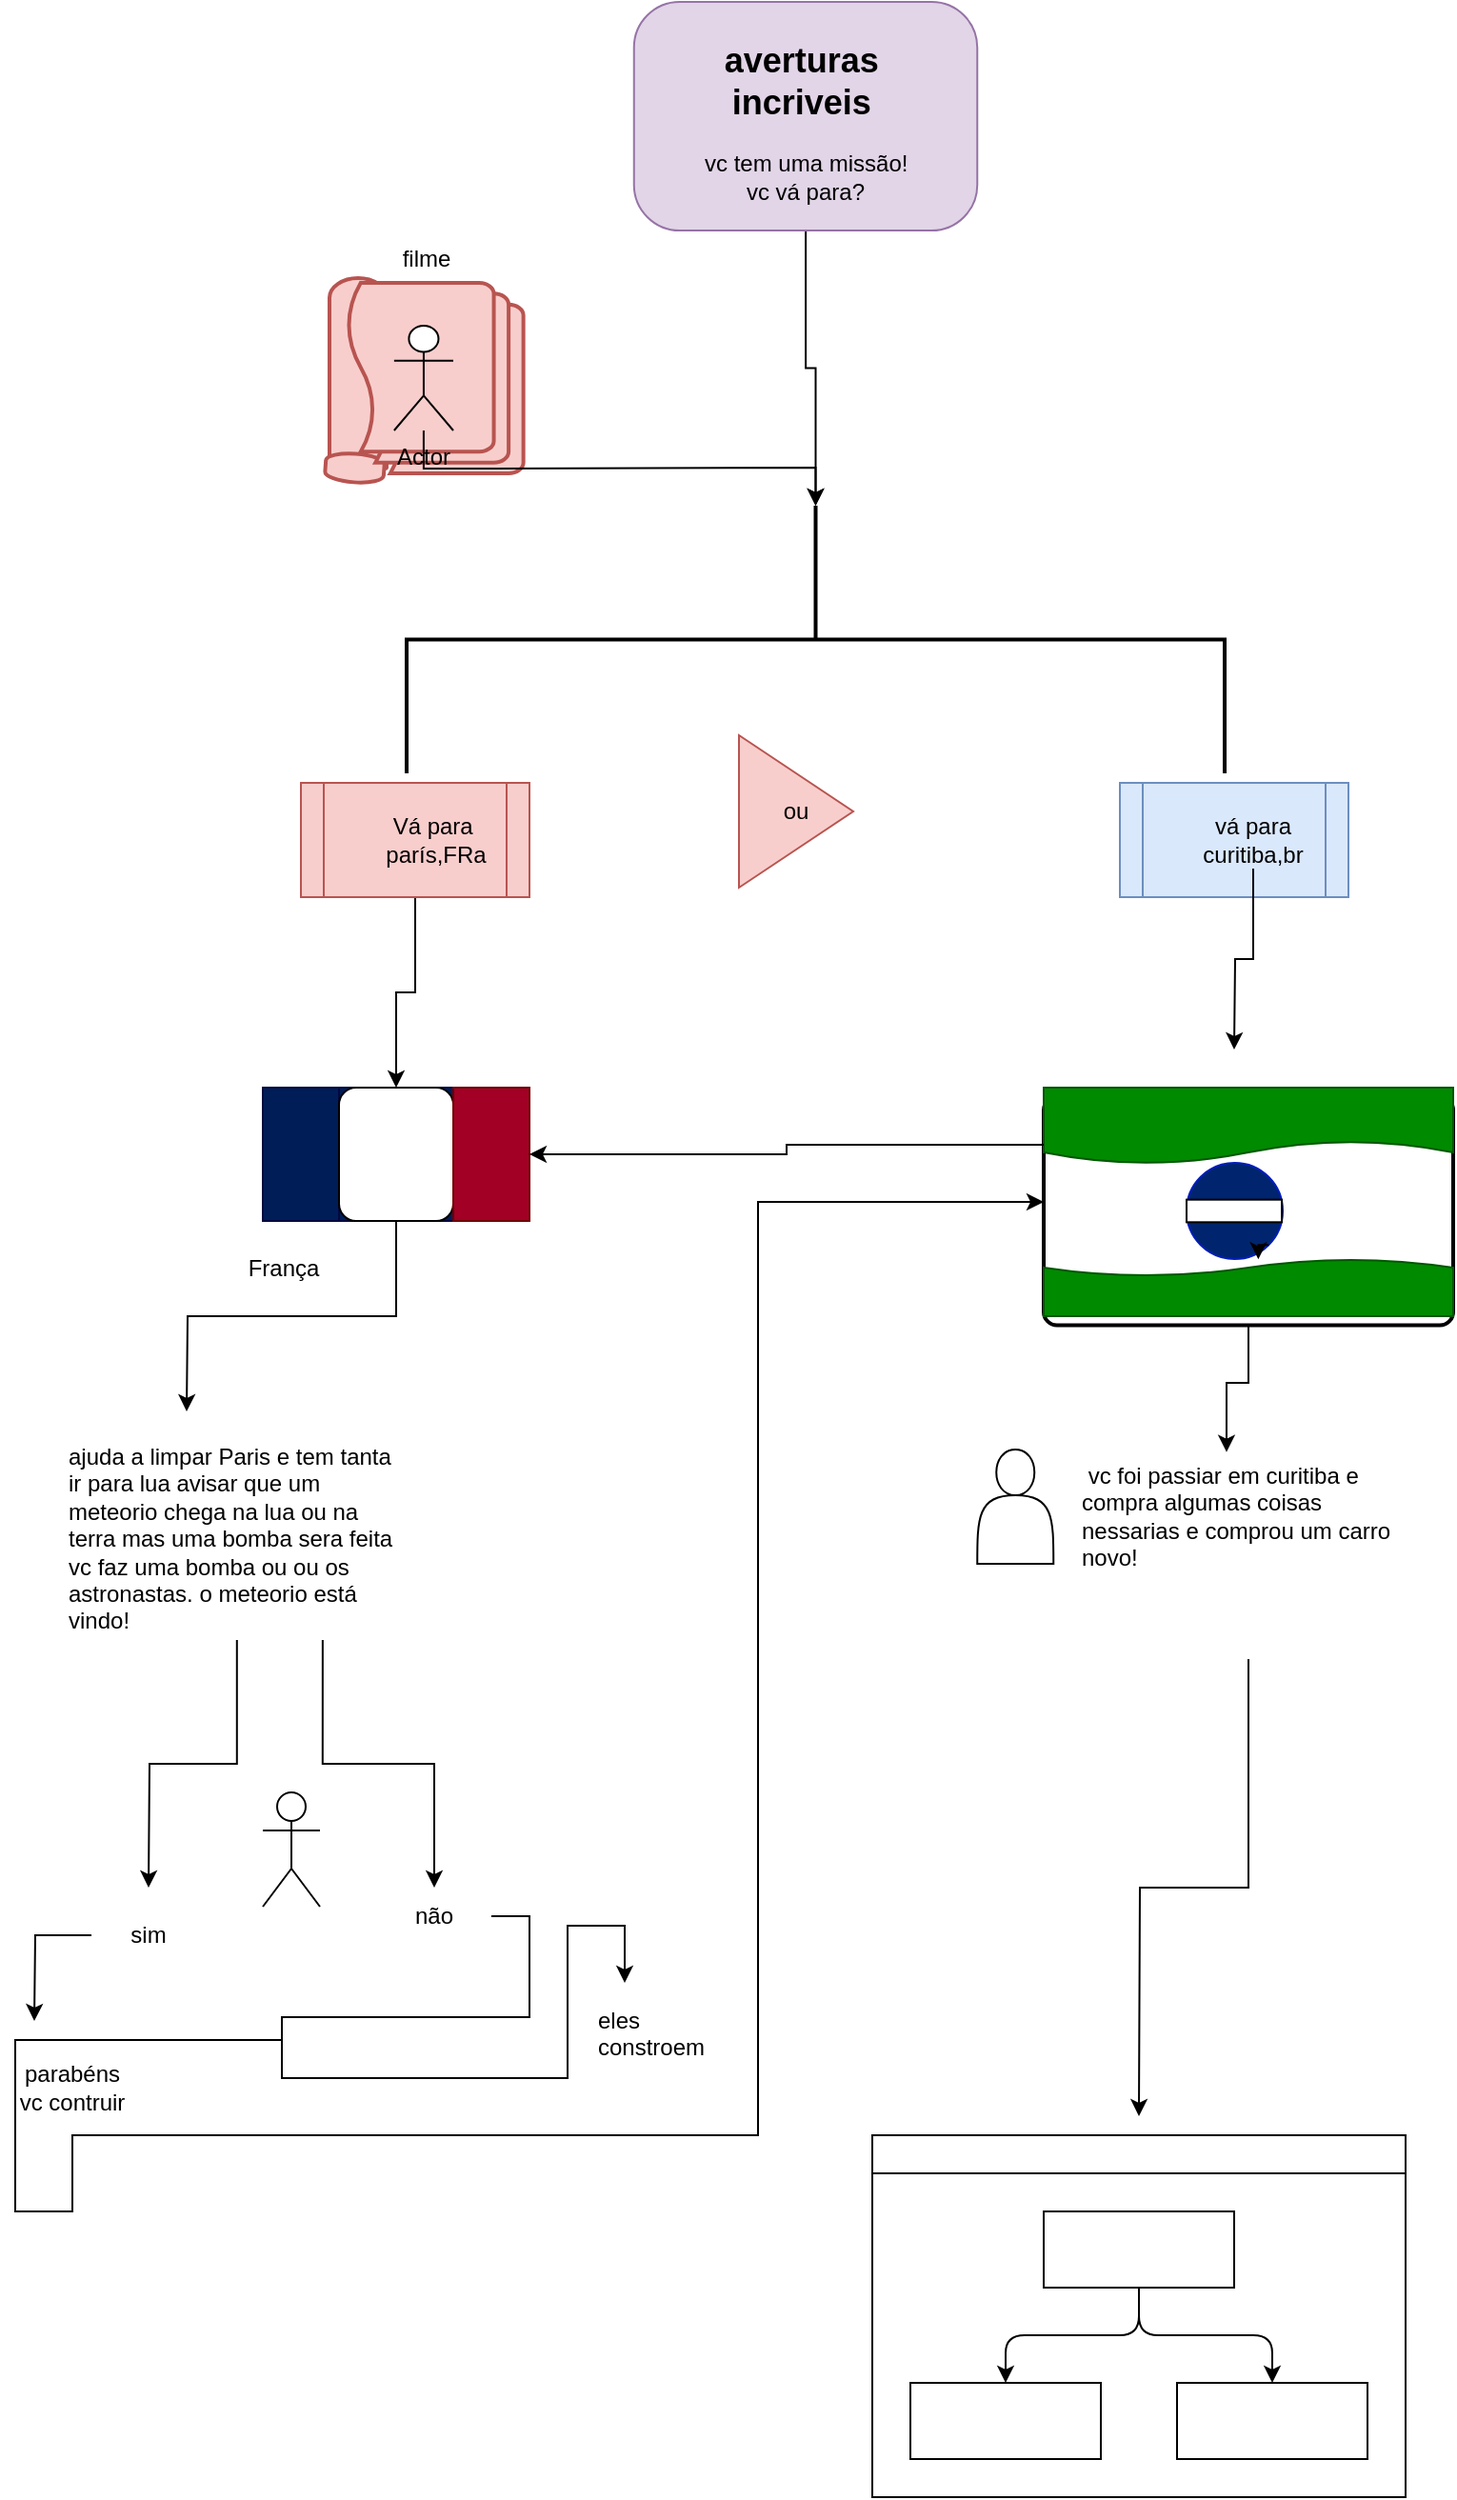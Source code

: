 <mxfile version="28.2.5">
  <diagram name="Página-1" id="3WI0cumb1VK-3T5k5ap_">
    <mxGraphModel dx="1096" dy="732" grid="1" gridSize="10" guides="1" tooltips="1" connect="1" arrows="1" fold="1" page="1" pageScale="1" pageWidth="827" pageHeight="1169" math="0" shadow="0">
      <root>
        <mxCell id="0" />
        <mxCell id="1" parent="0" />
        <mxCell id="mOwzfhWF00GAwiMT5K6X-5" value="" style="triangle;whiteSpace=wrap;html=1;fillColor=#f8cecc;strokeColor=#b85450;" parent="1" vertex="1">
          <mxGeometry x="410" y="625" width="60" height="80" as="geometry" />
        </mxCell>
        <mxCell id="aqRS8GEtOJOpNkTDANwW-10" style="edgeStyle=orthogonalEdgeStyle;rounded=0;orthogonalLoop=1;jettySize=auto;html=1;" parent="1" source="7G4JXvDecR5G6pI_BcZQ-9" target="jJXYQ208lDUIZBGeOCUP-17" edge="1">
          <mxGeometry relative="1" as="geometry" />
        </mxCell>
        <mxCell id="7G4JXvDecR5G6pI_BcZQ-9" value="" style="shape=process;whiteSpace=wrap;html=1;backgroundOutline=1;fillColor=#f8cecc;strokeColor=#b85450;" parent="1" vertex="1">
          <mxGeometry x="180" y="650" width="120" height="60" as="geometry" />
        </mxCell>
        <mxCell id="7G4JXvDecR5G6pI_BcZQ-10" value="" style="shape=process;whiteSpace=wrap;html=1;backgroundOutline=1;fillColor=#dae8fc;strokeColor=#6c8ebf;" parent="1" vertex="1">
          <mxGeometry x="610" y="650" width="120" height="60" as="geometry" />
        </mxCell>
        <mxCell id="7G4JXvDecR5G6pI_BcZQ-11" value="" style="strokeWidth=2;html=1;shape=mxgraph.flowchart.annotation_2;align=left;labelPosition=right;pointerEvents=1;rotation=90;" parent="1" vertex="1">
          <mxGeometry x="380" y="360" width="140.5" height="429.5" as="geometry" />
        </mxCell>
        <mxCell id="7G4JXvDecR5G6pI_BcZQ-14" value="" style="strokeWidth=2;html=1;shape=mxgraph.flowchart.stored_data;whiteSpace=wrap;rotation=90;fillColor=#f8cecc;strokeColor=#b85450;" parent="1" vertex="1">
          <mxGeometry x="160" y="420" width="100" height="30" as="geometry" />
        </mxCell>
        <mxCell id="7G4JXvDecR5G6pI_BcZQ-19" value="Actor" style="shape=umlActor;verticalLabelPosition=bottom;verticalAlign=top;html=1;outlineConnect=0;" parent="1" vertex="1">
          <mxGeometry x="236.43" y="405" width="30" height="60" as="geometry" />
        </mxCell>
        <mxCell id="7G4JXvDecR5G6pI_BcZQ-24" value="" style="strokeWidth=2;html=1;shape=mxgraph.flowchart.terminator;whiteSpace=wrap;rotation=94;fillColor=#f8cecc;strokeColor=#b85450;" parent="1" vertex="1">
          <mxGeometry x="200.77" y="469.29" width="15" height="30.83" as="geometry" />
        </mxCell>
        <mxCell id="7G4JXvDecR5G6pI_BcZQ-15" value="" style="strokeWidth=2;html=1;shape=mxgraph.flowchart.multi-document;whiteSpace=wrap;rotation=90;fillColor=#f8cecc;strokeColor=#b85450;" parent="1" vertex="1">
          <mxGeometry x="200" y="390.68" width="100" height="93.63" as="geometry" />
        </mxCell>
        <mxCell id="aqRS8GEtOJOpNkTDANwW-2" value="" style="edgeStyle=orthogonalEdgeStyle;rounded=0;orthogonalLoop=1;jettySize=auto;html=1;" parent="1" source="7G4JXvDecR5G6pI_BcZQ-26" target="7G4JXvDecR5G6pI_BcZQ-11" edge="1">
          <mxGeometry relative="1" as="geometry" />
        </mxCell>
        <mxCell id="7G4JXvDecR5G6pI_BcZQ-26" value="Actor" style="shape=umlActor;verticalLabelPosition=bottom;verticalAlign=top;html=1;outlineConnect=0;" parent="1" vertex="1">
          <mxGeometry x="228.93" y="410" width="31.07" height="55" as="geometry" />
        </mxCell>
        <mxCell id="aqRS8GEtOJOpNkTDANwW-16" style="edgeStyle=orthogonalEdgeStyle;rounded=0;orthogonalLoop=1;jettySize=auto;html=1;" parent="1" source="mOwzfhWF00GAwiMT5K6X-3" edge="1">
          <mxGeometry relative="1" as="geometry">
            <mxPoint x="670" y="790" as="targetPoint" />
          </mxGeometry>
        </mxCell>
        <mxCell id="mOwzfhWF00GAwiMT5K6X-3" value="vá para curitiba,br" style="text;html=1;align=center;verticalAlign=middle;whiteSpace=wrap;rounded=0;" parent="1" vertex="1">
          <mxGeometry x="650" y="665" width="60" height="30" as="geometry" />
        </mxCell>
        <mxCell id="mOwzfhWF00GAwiMT5K6X-4" value="ou" style="text;html=1;align=center;verticalAlign=middle;whiteSpace=wrap;rounded=0;" parent="1" vertex="1">
          <mxGeometry x="410" y="650" width="60" height="30" as="geometry" />
        </mxCell>
        <mxCell id="mOwzfhWF00GAwiMT5K6X-10" value="filme" style="text;html=1;align=center;verticalAlign=middle;whiteSpace=wrap;rounded=0;" parent="1" vertex="1">
          <mxGeometry x="216" y="360" width="60" height="30" as="geometry" />
        </mxCell>
        <mxCell id="mOwzfhWF00GAwiMT5K6X-19" value="Vá para&amp;nbsp; parís,FRa" style="text;html=1;align=center;verticalAlign=middle;whiteSpace=wrap;rounded=0;" parent="1" vertex="1">
          <mxGeometry x="221" y="665" width="60" height="30" as="geometry" />
        </mxCell>
        <mxCell id="D92IfSwZZHhSxUAplu1H-2" value="França" style="text;html=1;align=center;verticalAlign=middle;whiteSpace=wrap;rounded=0;" parent="1" vertex="1">
          <mxGeometry x="140.77" y="890" width="60" height="30" as="geometry" />
        </mxCell>
        <mxCell id="r7tazw0BGjEx804p_Tos-3" style="edgeStyle=orthogonalEdgeStyle;rounded=0;orthogonalLoop=1;jettySize=auto;html=1;" parent="1" source="_uPkiOccVEEA_xpRctQ4-26" edge="1">
          <mxGeometry relative="1" as="geometry">
            <mxPoint x="100" y="1230" as="targetPoint" />
          </mxGeometry>
        </mxCell>
        <mxCell id="r7tazw0BGjEx804p_Tos-5" style="edgeStyle=orthogonalEdgeStyle;rounded=0;orthogonalLoop=1;jettySize=auto;html=1;exitX=0.75;exitY=1;exitDx=0;exitDy=0;" parent="1" source="_uPkiOccVEEA_xpRctQ4-26" target="r7tazw0BGjEx804p_Tos-6" edge="1">
          <mxGeometry relative="1" as="geometry">
            <mxPoint x="250" y="1230" as="targetPoint" />
          </mxGeometry>
        </mxCell>
        <mxCell id="_uPkiOccVEEA_xpRctQ4-26" value="ajuda a limpar Paris e tem tanta ir para lua avisar que um meteorio chega na lua ou na terra mas uma bomba sera feita vc faz uma bomba ou ou os astronastas. o meteorio está vindo!" style="text;html=1;whiteSpace=wrap;overflow=hidden;rounded=0;" parent="1" vertex="1">
          <mxGeometry x="56.43" y="990" width="180" height="110" as="geometry" />
        </mxCell>
        <mxCell id="KpLziENEFw-F1CWbmfCE-8" style="edgeStyle=orthogonalEdgeStyle;rounded=0;orthogonalLoop=1;jettySize=auto;html=1;exitX=0.5;exitY=1;exitDx=0;exitDy=0;" edge="1" parent="1" source="_uPkiOccVEEA_xpRctQ4-28">
          <mxGeometry relative="1" as="geometry">
            <mxPoint x="620" y="1350" as="targetPoint" />
          </mxGeometry>
        </mxCell>
        <mxCell id="_uPkiOccVEEA_xpRctQ4-28" value="&amp;nbsp;vc foi passiar em curitiba e compra algumas coisas nessarias e comprou um carro novo!" style="text;html=1;whiteSpace=wrap;overflow=hidden;rounded=0;" parent="1" vertex="1">
          <mxGeometry x="587.5" y="1000" width="180" height="110" as="geometry" />
        </mxCell>
        <mxCell id="aqRS8GEtOJOpNkTDANwW-7" style="edgeStyle=orthogonalEdgeStyle;rounded=0;orthogonalLoop=1;jettySize=auto;html=1;" parent="1" source="aqRS8GEtOJOpNkTDANwW-1" target="7G4JXvDecR5G6pI_BcZQ-11" edge="1">
          <mxGeometry relative="1" as="geometry" />
        </mxCell>
        <mxCell id="aqRS8GEtOJOpNkTDANwW-1" value="&lt;h3 style=&quot;margin-top: 0px;&quot;&gt;&lt;p style=&quot;text-align: center;&quot;&gt;&lt;font style=&quot;font-size: 18px;&quot;&gt;&lt;span style=&quot;background-color: transparent;&quot;&gt;&amp;nbsp; &amp;nbsp; &amp;nbsp;averturas&lt;br&gt;&lt;/span&gt;&lt;span style=&quot;background-color: transparent;&quot;&gt;&amp;nbsp; &amp;nbsp; &amp;nbsp;incriveis&lt;/span&gt;&lt;/font&gt;&lt;/p&gt;&lt;/h3&gt;&lt;p style=&quot;text-align: justify; margin-top: 0px;&quot;&gt;&amp;nbsp; &amp;nbsp; &amp;nbsp; &amp;nbsp; &amp;nbsp;vc tem uma missão!&lt;/p&gt;&lt;h1 style=&quot;text-align: justify; margin-top: 0px;&quot;&gt;&lt;br&gt;&lt;/h1&gt;" style="text;html=1;whiteSpace=wrap;overflow=hidden;rounded=1;fillColor=#e1d5e7;strokeColor=#9673a6;arcSize=20;spacingRight=5;spacingLeft=5;container=1;" parent="1" vertex="1">
          <mxGeometry x="354.88" y="240" width="180.25" height="120" as="geometry" />
        </mxCell>
        <mxCell id="aqRS8GEtOJOpNkTDANwW-9" value="" style="group" parent="1" vertex="1" connectable="0">
          <mxGeometry x="160" y="810" width="140" height="70" as="geometry" />
        </mxCell>
        <mxCell id="jJXYQ208lDUIZBGeOCUP-13" value="" style="shape=process;whiteSpace=wrap;html=1;backgroundOutline=1;size=0.286;fillColor=#001D57;fontColor=#ffffff;strokeColor=#000840;" parent="aqRS8GEtOJOpNkTDANwW-9" vertex="1">
          <mxGeometry width="140" height="70" as="geometry" />
        </mxCell>
        <mxCell id="aqRS8GEtOJOpNkTDANwW-13" style="edgeStyle=orthogonalEdgeStyle;rounded=0;orthogonalLoop=1;jettySize=auto;html=1;exitX=0.5;exitY=1;exitDx=0;exitDy=0;" parent="aqRS8GEtOJOpNkTDANwW-9" source="jJXYQ208lDUIZBGeOCUP-17" edge="1">
          <mxGeometry relative="1" as="geometry">
            <mxPoint x="-40" y="170" as="targetPoint" />
          </mxGeometry>
        </mxCell>
        <mxCell id="jJXYQ208lDUIZBGeOCUP-17" value="" style="rounded=1;whiteSpace=wrap;html=1;" parent="aqRS8GEtOJOpNkTDANwW-9" vertex="1">
          <mxGeometry x="40" width="60" height="70" as="geometry" />
        </mxCell>
        <mxCell id="D92IfSwZZHhSxUAplu1H-1" value="" style="rounded=0;whiteSpace=wrap;html=1;fillColor=#a20025;fontColor=#ffffff;strokeColor=#6F0000;" parent="aqRS8GEtOJOpNkTDANwW-9" vertex="1">
          <mxGeometry x="100" width="40" height="70" as="geometry" />
        </mxCell>
        <mxCell id="aqRS8GEtOJOpNkTDANwW-17" style="edgeStyle=orthogonalEdgeStyle;rounded=0;orthogonalLoop=1;jettySize=auto;html=1;entryX=0.436;entryY=0.012;entryDx=0;entryDy=0;entryPerimeter=0;" parent="1" source="_uPkiOccVEEA_xpRctQ4-13" target="_uPkiOccVEEA_xpRctQ4-28" edge="1">
          <mxGeometry relative="1" as="geometry" />
        </mxCell>
        <mxCell id="r7tazw0BGjEx804p_Tos-2" value="" style="group" parent="1" vertex="1" connectable="0">
          <mxGeometry x="570" y="810" width="215" height="124.74" as="geometry" />
        </mxCell>
        <mxCell id="mOwzfhWF00GAwiMT5K6X-16" value="" style="rounded=1;whiteSpace=wrap;html=1;absoluteArcSize=1;arcSize=14;strokeWidth=2;" parent="r7tazw0BGjEx804p_Tos-2" vertex="1">
          <mxGeometry y="4.74" width="215" height="120" as="geometry" />
        </mxCell>
        <mxCell id="_uPkiOccVEEA_xpRctQ4-10" value="" style="shape=document;whiteSpace=wrap;html=1;boundedLbl=1;fillColor=#008a00;fontColor=#ffffff;strokeColor=#005700;" parent="r7tazw0BGjEx804p_Tos-2" vertex="1">
          <mxGeometry width="215" height="40" as="geometry" />
        </mxCell>
        <mxCell id="_uPkiOccVEEA_xpRctQ4-1" value="" style="ellipse;whiteSpace=wrap;html=1;aspect=fixed;fillColor=#00256E;fontColor=#ffffff;strokeColor=#001DBC;" parent="r7tazw0BGjEx804p_Tos-2" vertex="1">
          <mxGeometry x="75" y="39.49" width="50.51" height="50.51" as="geometry" />
        </mxCell>
        <mxCell id="_uPkiOccVEEA_xpRctQ4-2" value="" style="rounded=0;whiteSpace=wrap;html=1;rotation=0;" parent="r7tazw0BGjEx804p_Tos-2" vertex="1">
          <mxGeometry x="75" y="58.83" width="50" height="11.83" as="geometry" />
        </mxCell>
        <mxCell id="_uPkiOccVEEA_xpRctQ4-11" style="edgeStyle=orthogonalEdgeStyle;rounded=0;orthogonalLoop=1;jettySize=auto;html=1;exitX=1;exitY=1;exitDx=0;exitDy=0;entryX=0.746;entryY=1.003;entryDx=0;entryDy=0;entryPerimeter=0;" parent="r7tazw0BGjEx804p_Tos-2" source="_uPkiOccVEEA_xpRctQ4-1" target="_uPkiOccVEEA_xpRctQ4-1" edge="1">
          <mxGeometry relative="1" as="geometry" />
        </mxCell>
        <mxCell id="_uPkiOccVEEA_xpRctQ4-13" value="" style="shape=document;whiteSpace=wrap;html=1;boundedLbl=1;fillColor=#008a00;fontColor=#ffffff;strokeColor=#005700;rotation=-180;" parent="r7tazw0BGjEx804p_Tos-2" vertex="1">
          <mxGeometry y="90" width="215" height="30" as="geometry" />
        </mxCell>
        <mxCell id="r7tazw0BGjEx804p_Tos-11" style="edgeStyle=orthogonalEdgeStyle;rounded=0;orthogonalLoop=1;jettySize=auto;html=1;exitX=1;exitY=0.5;exitDx=0;exitDy=0;" parent="1" source="r7tazw0BGjEx804p_Tos-6" edge="1">
          <mxGeometry relative="1" as="geometry">
            <mxPoint x="350" y="1280" as="targetPoint" />
            <Array as="points">
              <mxPoint x="300" y="1245" />
              <mxPoint x="300" y="1298" />
              <mxPoint x="170" y="1298" />
              <mxPoint x="170" y="1330" />
              <mxPoint x="320" y="1330" />
              <mxPoint x="320" y="1250" />
              <mxPoint x="350" y="1250" />
            </Array>
          </mxGeometry>
        </mxCell>
        <mxCell id="r7tazw0BGjEx804p_Tos-6" value="não" style="text;html=1;align=center;verticalAlign=middle;whiteSpace=wrap;rounded=0;" parent="1" vertex="1">
          <mxGeometry x="220" y="1230" width="60" height="30" as="geometry" />
        </mxCell>
        <mxCell id="r7tazw0BGjEx804p_Tos-10" style="edgeStyle=orthogonalEdgeStyle;rounded=0;orthogonalLoop=1;jettySize=auto;html=1;" parent="1" source="r7tazw0BGjEx804p_Tos-7" edge="1">
          <mxGeometry relative="1" as="geometry">
            <mxPoint x="40" y="1300" as="targetPoint" />
          </mxGeometry>
        </mxCell>
        <mxCell id="r7tazw0BGjEx804p_Tos-7" value="sim" style="text;html=1;align=center;verticalAlign=middle;whiteSpace=wrap;rounded=0;" parent="1" vertex="1">
          <mxGeometry x="70" y="1240" width="60" height="30" as="geometry" />
        </mxCell>
        <mxCell id="r7tazw0BGjEx804p_Tos-8" value="Actor" style="shape=umlActor;verticalLabelPosition=bottom;verticalAlign=top;outlineConnect=0;html=1;fontColor=none;noLabel=1;" parent="1" vertex="1">
          <mxGeometry x="160" y="1180" width="30" height="60" as="geometry" />
        </mxCell>
        <mxCell id="r7tazw0BGjEx804p_Tos-12" value="eles constroem" style="text;strokeColor=none;fillColor=none;align=left;verticalAlign=middle;spacingLeft=4;spacingRight=4;overflow=hidden;points=[[0,0.5],[1,0.5]];portConstraint=eastwest;rotatable=0;whiteSpace=wrap;html=1;" parent="1" vertex="1">
          <mxGeometry x="330" y="1290" width="80" height="30" as="geometry" />
        </mxCell>
        <mxCell id="r7tazw0BGjEx804p_Tos-15" style="edgeStyle=orthogonalEdgeStyle;rounded=0;orthogonalLoop=1;jettySize=auto;html=1;" parent="1" edge="1">
          <mxGeometry relative="1" as="geometry">
            <mxPoint x="570" y="870" as="targetPoint" />
            <Array as="points">
              <mxPoint x="30" y="1400" />
              <mxPoint x="60" y="1400" />
              <mxPoint x="60" y="1360" />
              <mxPoint x="420" y="1360" />
              <mxPoint x="420" y="870" />
            </Array>
            <mxPoint x="170" y="1310" as="sourcePoint" />
          </mxGeometry>
        </mxCell>
        <mxCell id="r7tazw0BGjEx804p_Tos-13" value="parabéns vc contruir" style="text;html=1;align=center;verticalAlign=middle;whiteSpace=wrap;rounded=0;" parent="1" vertex="1">
          <mxGeometry x="30" y="1320" width="60" height="30" as="geometry" />
        </mxCell>
        <mxCell id="ArSorwwp8VmiKisGjD68-1" value="vc vá para?" style="text;html=1;align=center;verticalAlign=middle;whiteSpace=wrap;rounded=0;" parent="1" vertex="1">
          <mxGeometry x="410" y="330" width="70" height="20" as="geometry" />
        </mxCell>
        <mxCell id="KpLziENEFw-F1CWbmfCE-1" value="" style="swimlane;startSize=20;horizontal=1;childLayout=treeLayout;horizontalTree=0;sortEdges=1;resizable=0;containerType=tree;fontSize=12;" vertex="1" parent="1">
          <mxGeometry x="480" y="1360" width="280" height="190" as="geometry" />
        </mxCell>
        <mxCell id="KpLziENEFw-F1CWbmfCE-2" value="" style="whiteSpace=wrap;html=1;" vertex="1" parent="KpLziENEFw-F1CWbmfCE-1">
          <mxGeometry x="90" y="40" width="100" height="40" as="geometry" />
        </mxCell>
        <mxCell id="KpLziENEFw-F1CWbmfCE-3" value="" style="whiteSpace=wrap;html=1;" vertex="1" parent="KpLziENEFw-F1CWbmfCE-1">
          <mxGeometry x="20" y="130" width="100" height="40" as="geometry" />
        </mxCell>
        <mxCell id="KpLziENEFw-F1CWbmfCE-4" value="" style="edgeStyle=elbowEdgeStyle;elbow=vertical;html=1;rounded=1;curved=0;sourcePerimeterSpacing=0;targetPerimeterSpacing=0;startSize=6;endSize=6;" edge="1" parent="KpLziENEFw-F1CWbmfCE-1" source="KpLziENEFw-F1CWbmfCE-2" target="KpLziENEFw-F1CWbmfCE-3">
          <mxGeometry relative="1" as="geometry" />
        </mxCell>
        <mxCell id="KpLziENEFw-F1CWbmfCE-5" value="" style="whiteSpace=wrap;html=1;" vertex="1" parent="KpLziENEFw-F1CWbmfCE-1">
          <mxGeometry x="160" y="130" width="100" height="40" as="geometry" />
        </mxCell>
        <mxCell id="KpLziENEFw-F1CWbmfCE-6" value="" style="edgeStyle=elbowEdgeStyle;elbow=vertical;html=1;rounded=1;curved=0;sourcePerimeterSpacing=0;targetPerimeterSpacing=0;startSize=6;endSize=6;" edge="1" parent="KpLziENEFw-F1CWbmfCE-1" source="KpLziENEFw-F1CWbmfCE-2" target="KpLziENEFw-F1CWbmfCE-5">
          <mxGeometry relative="1" as="geometry" />
        </mxCell>
        <mxCell id="KpLziENEFw-F1CWbmfCE-9" style="edgeStyle=orthogonalEdgeStyle;rounded=0;orthogonalLoop=1;jettySize=auto;html=1;exitX=0;exitY=0.75;exitDx=0;exitDy=0;" edge="1" parent="1" source="_uPkiOccVEEA_xpRctQ4-10" target="D92IfSwZZHhSxUAplu1H-1">
          <mxGeometry relative="1" as="geometry" />
        </mxCell>
        <mxCell id="KpLziENEFw-F1CWbmfCE-10" value="" style="shape=actor;whiteSpace=wrap;html=1;" vertex="1" parent="1">
          <mxGeometry x="535.13" y="1000" width="40" height="60" as="geometry" />
        </mxCell>
      </root>
    </mxGraphModel>
  </diagram>
</mxfile>
